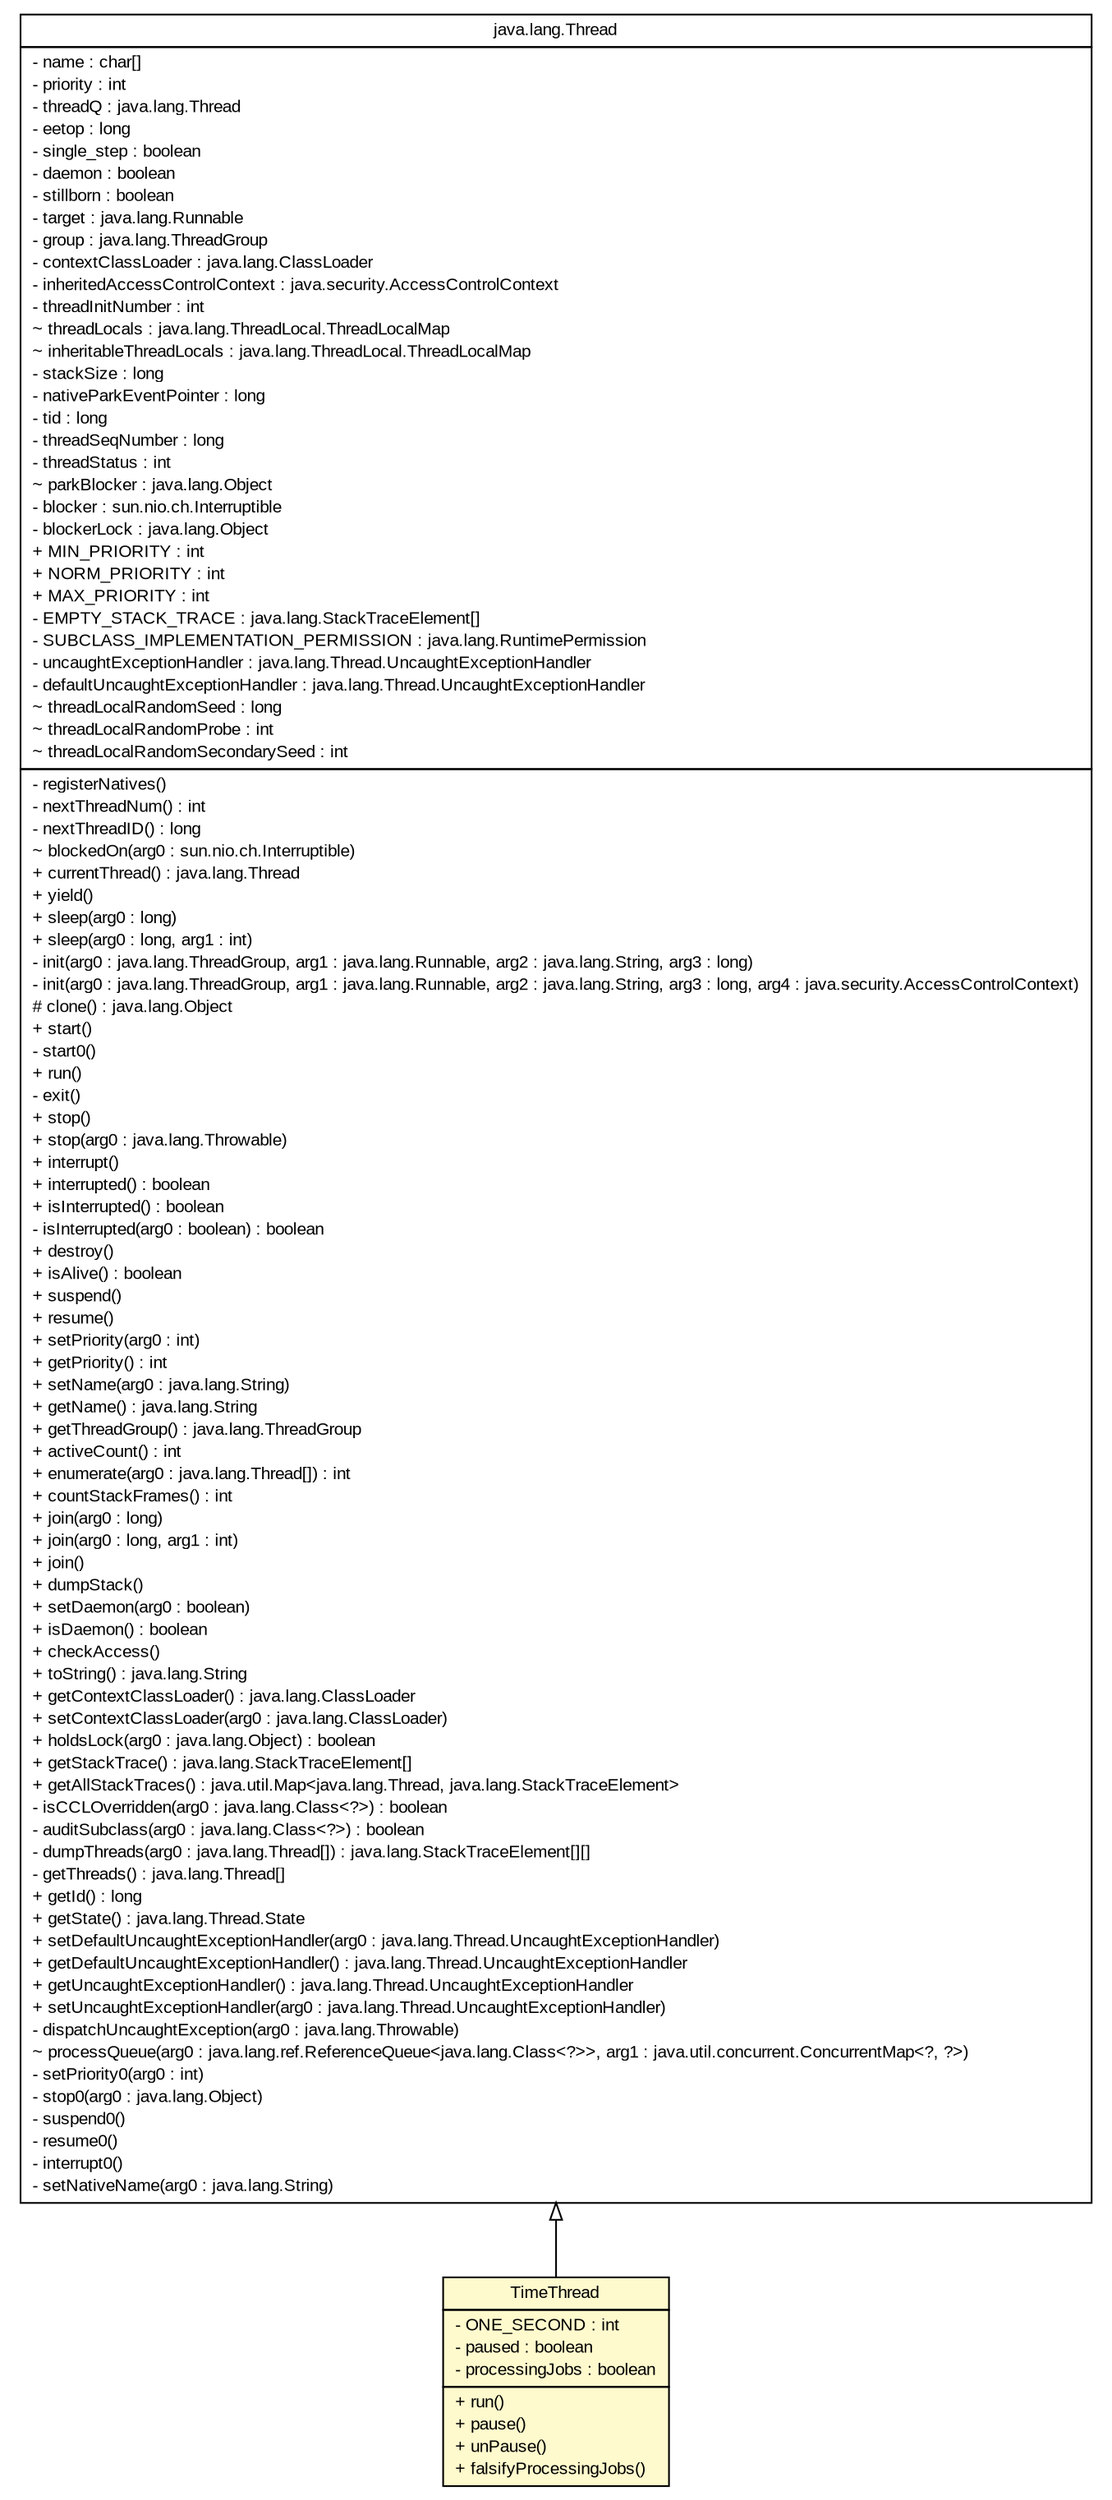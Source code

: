 #!/usr/local/bin/dot
#
# Class diagram 
# Generated by UMLGraph version R5_7_2-3-gee82a7 (http://www.umlgraph.org/)
#

digraph G {
	edge [fontname="arial",fontsize=10,labelfontname="arial",labelfontsize=10];
	node [fontname="arial",fontsize=10,shape=plaintext];
	nodesep=0.25;
	ranksep=0.5;
	// org.edg.data.replication.optorsim.TimeThread
	c10859 [label=<<table title="org.edg.data.replication.optorsim.TimeThread" border="0" cellborder="1" cellspacing="0" cellpadding="2" port="p" bgcolor="lemonChiffon" href="./TimeThread.html">
		<tr><td><table border="0" cellspacing="0" cellpadding="1">
<tr><td align="center" balign="center"> TimeThread </td></tr>
		</table></td></tr>
		<tr><td><table border="0" cellspacing="0" cellpadding="1">
<tr><td align="left" balign="left"> - ONE_SECOND : int </td></tr>
<tr><td align="left" balign="left"> - paused : boolean </td></tr>
<tr><td align="left" balign="left"> - processingJobs : boolean </td></tr>
		</table></td></tr>
		<tr><td><table border="0" cellspacing="0" cellpadding="1">
<tr><td align="left" balign="left"> + run() </td></tr>
<tr><td align="left" balign="left"> + pause() </td></tr>
<tr><td align="left" balign="left"> + unPause() </td></tr>
<tr><td align="left" balign="left"> + falsifyProcessingJobs() </td></tr>
		</table></td></tr>
		</table>>, URL="./TimeThread.html", fontname="arial", fontcolor="black", fontsize=10.0];
	//org.edg.data.replication.optorsim.TimeThread extends java.lang.Thread
	c10959:p -> c10859:p [dir=back,arrowtail=empty];
	// java.lang.Thread
	c10959 [label=<<table title="java.lang.Thread" border="0" cellborder="1" cellspacing="0" cellpadding="2" port="p" href="http://java.sun.com/j2se/1.4.2/docs/api/java/lang/Thread.html">
		<tr><td><table border="0" cellspacing="0" cellpadding="1">
<tr><td align="center" balign="center"> java.lang.Thread </td></tr>
		</table></td></tr>
		<tr><td><table border="0" cellspacing="0" cellpadding="1">
<tr><td align="left" balign="left"> - name : char[] </td></tr>
<tr><td align="left" balign="left"> - priority : int </td></tr>
<tr><td align="left" balign="left"> - threadQ : java.lang.Thread </td></tr>
<tr><td align="left" balign="left"> - eetop : long </td></tr>
<tr><td align="left" balign="left"> - single_step : boolean </td></tr>
<tr><td align="left" balign="left"> - daemon : boolean </td></tr>
<tr><td align="left" balign="left"> - stillborn : boolean </td></tr>
<tr><td align="left" balign="left"> - target : java.lang.Runnable </td></tr>
<tr><td align="left" balign="left"> - group : java.lang.ThreadGroup </td></tr>
<tr><td align="left" balign="left"> - contextClassLoader : java.lang.ClassLoader </td></tr>
<tr><td align="left" balign="left"> - inheritedAccessControlContext : java.security.AccessControlContext </td></tr>
<tr><td align="left" balign="left"> - threadInitNumber : int </td></tr>
<tr><td align="left" balign="left"> ~ threadLocals : java.lang.ThreadLocal.ThreadLocalMap </td></tr>
<tr><td align="left" balign="left"> ~ inheritableThreadLocals : java.lang.ThreadLocal.ThreadLocalMap </td></tr>
<tr><td align="left" balign="left"> - stackSize : long </td></tr>
<tr><td align="left" balign="left"> - nativeParkEventPointer : long </td></tr>
<tr><td align="left" balign="left"> - tid : long </td></tr>
<tr><td align="left" balign="left"> - threadSeqNumber : long </td></tr>
<tr><td align="left" balign="left"> - threadStatus : int </td></tr>
<tr><td align="left" balign="left"> ~ parkBlocker : java.lang.Object </td></tr>
<tr><td align="left" balign="left"> - blocker : sun.nio.ch.Interruptible </td></tr>
<tr><td align="left" balign="left"> - blockerLock : java.lang.Object </td></tr>
<tr><td align="left" balign="left"> + MIN_PRIORITY : int </td></tr>
<tr><td align="left" balign="left"> + NORM_PRIORITY : int </td></tr>
<tr><td align="left" balign="left"> + MAX_PRIORITY : int </td></tr>
<tr><td align="left" balign="left"> - EMPTY_STACK_TRACE : java.lang.StackTraceElement[] </td></tr>
<tr><td align="left" balign="left"> - SUBCLASS_IMPLEMENTATION_PERMISSION : java.lang.RuntimePermission </td></tr>
<tr><td align="left" balign="left"> - uncaughtExceptionHandler : java.lang.Thread.UncaughtExceptionHandler </td></tr>
<tr><td align="left" balign="left"> - defaultUncaughtExceptionHandler : java.lang.Thread.UncaughtExceptionHandler </td></tr>
<tr><td align="left" balign="left"> ~ threadLocalRandomSeed : long </td></tr>
<tr><td align="left" balign="left"> ~ threadLocalRandomProbe : int </td></tr>
<tr><td align="left" balign="left"> ~ threadLocalRandomSecondarySeed : int </td></tr>
		</table></td></tr>
		<tr><td><table border="0" cellspacing="0" cellpadding="1">
<tr><td align="left" balign="left"> - registerNatives() </td></tr>
<tr><td align="left" balign="left"> - nextThreadNum() : int </td></tr>
<tr><td align="left" balign="left"> - nextThreadID() : long </td></tr>
<tr><td align="left" balign="left"> ~ blockedOn(arg0 : sun.nio.ch.Interruptible) </td></tr>
<tr><td align="left" balign="left"> + currentThread() : java.lang.Thread </td></tr>
<tr><td align="left" balign="left"> + yield() </td></tr>
<tr><td align="left" balign="left"> + sleep(arg0 : long) </td></tr>
<tr><td align="left" balign="left"> + sleep(arg0 : long, arg1 : int) </td></tr>
<tr><td align="left" balign="left"> - init(arg0 : java.lang.ThreadGroup, arg1 : java.lang.Runnable, arg2 : java.lang.String, arg3 : long) </td></tr>
<tr><td align="left" balign="left"> - init(arg0 : java.lang.ThreadGroup, arg1 : java.lang.Runnable, arg2 : java.lang.String, arg3 : long, arg4 : java.security.AccessControlContext) </td></tr>
<tr><td align="left" balign="left"> # clone() : java.lang.Object </td></tr>
<tr><td align="left" balign="left"> + start() </td></tr>
<tr><td align="left" balign="left"> - start0() </td></tr>
<tr><td align="left" balign="left"> + run() </td></tr>
<tr><td align="left" balign="left"> - exit() </td></tr>
<tr><td align="left" balign="left"> + stop() </td></tr>
<tr><td align="left" balign="left"> + stop(arg0 : java.lang.Throwable) </td></tr>
<tr><td align="left" balign="left"> + interrupt() </td></tr>
<tr><td align="left" balign="left"> + interrupted() : boolean </td></tr>
<tr><td align="left" balign="left"> + isInterrupted() : boolean </td></tr>
<tr><td align="left" balign="left"> - isInterrupted(arg0 : boolean) : boolean </td></tr>
<tr><td align="left" balign="left"> + destroy() </td></tr>
<tr><td align="left" balign="left"> + isAlive() : boolean </td></tr>
<tr><td align="left" balign="left"> + suspend() </td></tr>
<tr><td align="left" balign="left"> + resume() </td></tr>
<tr><td align="left" balign="left"> + setPriority(arg0 : int) </td></tr>
<tr><td align="left" balign="left"> + getPriority() : int </td></tr>
<tr><td align="left" balign="left"> + setName(arg0 : java.lang.String) </td></tr>
<tr><td align="left" balign="left"> + getName() : java.lang.String </td></tr>
<tr><td align="left" balign="left"> + getThreadGroup() : java.lang.ThreadGroup </td></tr>
<tr><td align="left" balign="left"> + activeCount() : int </td></tr>
<tr><td align="left" balign="left"> + enumerate(arg0 : java.lang.Thread[]) : int </td></tr>
<tr><td align="left" balign="left"> + countStackFrames() : int </td></tr>
<tr><td align="left" balign="left"> + join(arg0 : long) </td></tr>
<tr><td align="left" balign="left"> + join(arg0 : long, arg1 : int) </td></tr>
<tr><td align="left" balign="left"> + join() </td></tr>
<tr><td align="left" balign="left"> + dumpStack() </td></tr>
<tr><td align="left" balign="left"> + setDaemon(arg0 : boolean) </td></tr>
<tr><td align="left" balign="left"> + isDaemon() : boolean </td></tr>
<tr><td align="left" balign="left"> + checkAccess() </td></tr>
<tr><td align="left" balign="left"> + toString() : java.lang.String </td></tr>
<tr><td align="left" balign="left"> + getContextClassLoader() : java.lang.ClassLoader </td></tr>
<tr><td align="left" balign="left"> + setContextClassLoader(arg0 : java.lang.ClassLoader) </td></tr>
<tr><td align="left" balign="left"> + holdsLock(arg0 : java.lang.Object) : boolean </td></tr>
<tr><td align="left" balign="left"> + getStackTrace() : java.lang.StackTraceElement[] </td></tr>
<tr><td align="left" balign="left"> + getAllStackTraces() : java.util.Map&lt;java.lang.Thread, java.lang.StackTraceElement&gt; </td></tr>
<tr><td align="left" balign="left"> - isCCLOverridden(arg0 : java.lang.Class&lt;?&gt;) : boolean </td></tr>
<tr><td align="left" balign="left"> - auditSubclass(arg0 : java.lang.Class&lt;?&gt;) : boolean </td></tr>
<tr><td align="left" balign="left"> - dumpThreads(arg0 : java.lang.Thread[]) : java.lang.StackTraceElement[][] </td></tr>
<tr><td align="left" balign="left"> - getThreads() : java.lang.Thread[] </td></tr>
<tr><td align="left" balign="left"> + getId() : long </td></tr>
<tr><td align="left" balign="left"> + getState() : java.lang.Thread.State </td></tr>
<tr><td align="left" balign="left"> + setDefaultUncaughtExceptionHandler(arg0 : java.lang.Thread.UncaughtExceptionHandler) </td></tr>
<tr><td align="left" balign="left"> + getDefaultUncaughtExceptionHandler() : java.lang.Thread.UncaughtExceptionHandler </td></tr>
<tr><td align="left" balign="left"> + getUncaughtExceptionHandler() : java.lang.Thread.UncaughtExceptionHandler </td></tr>
<tr><td align="left" balign="left"> + setUncaughtExceptionHandler(arg0 : java.lang.Thread.UncaughtExceptionHandler) </td></tr>
<tr><td align="left" balign="left"> - dispatchUncaughtException(arg0 : java.lang.Throwable) </td></tr>
<tr><td align="left" balign="left"> ~ processQueue(arg0 : java.lang.ref.ReferenceQueue&lt;java.lang.Class&lt;?&gt;&gt;, arg1 : java.util.concurrent.ConcurrentMap&lt;?, ?&gt;) </td></tr>
<tr><td align="left" balign="left"> - setPriority0(arg0 : int) </td></tr>
<tr><td align="left" balign="left"> - stop0(arg0 : java.lang.Object) </td></tr>
<tr><td align="left" balign="left"> - suspend0() </td></tr>
<tr><td align="left" balign="left"> - resume0() </td></tr>
<tr><td align="left" balign="left"> - interrupt0() </td></tr>
<tr><td align="left" balign="left"> - setNativeName(arg0 : java.lang.String) </td></tr>
		</table></td></tr>
		</table>>, URL="http://java.sun.com/j2se/1.4.2/docs/api/java/lang/Thread.html", fontname="arial", fontcolor="black", fontsize=10.0];
}

